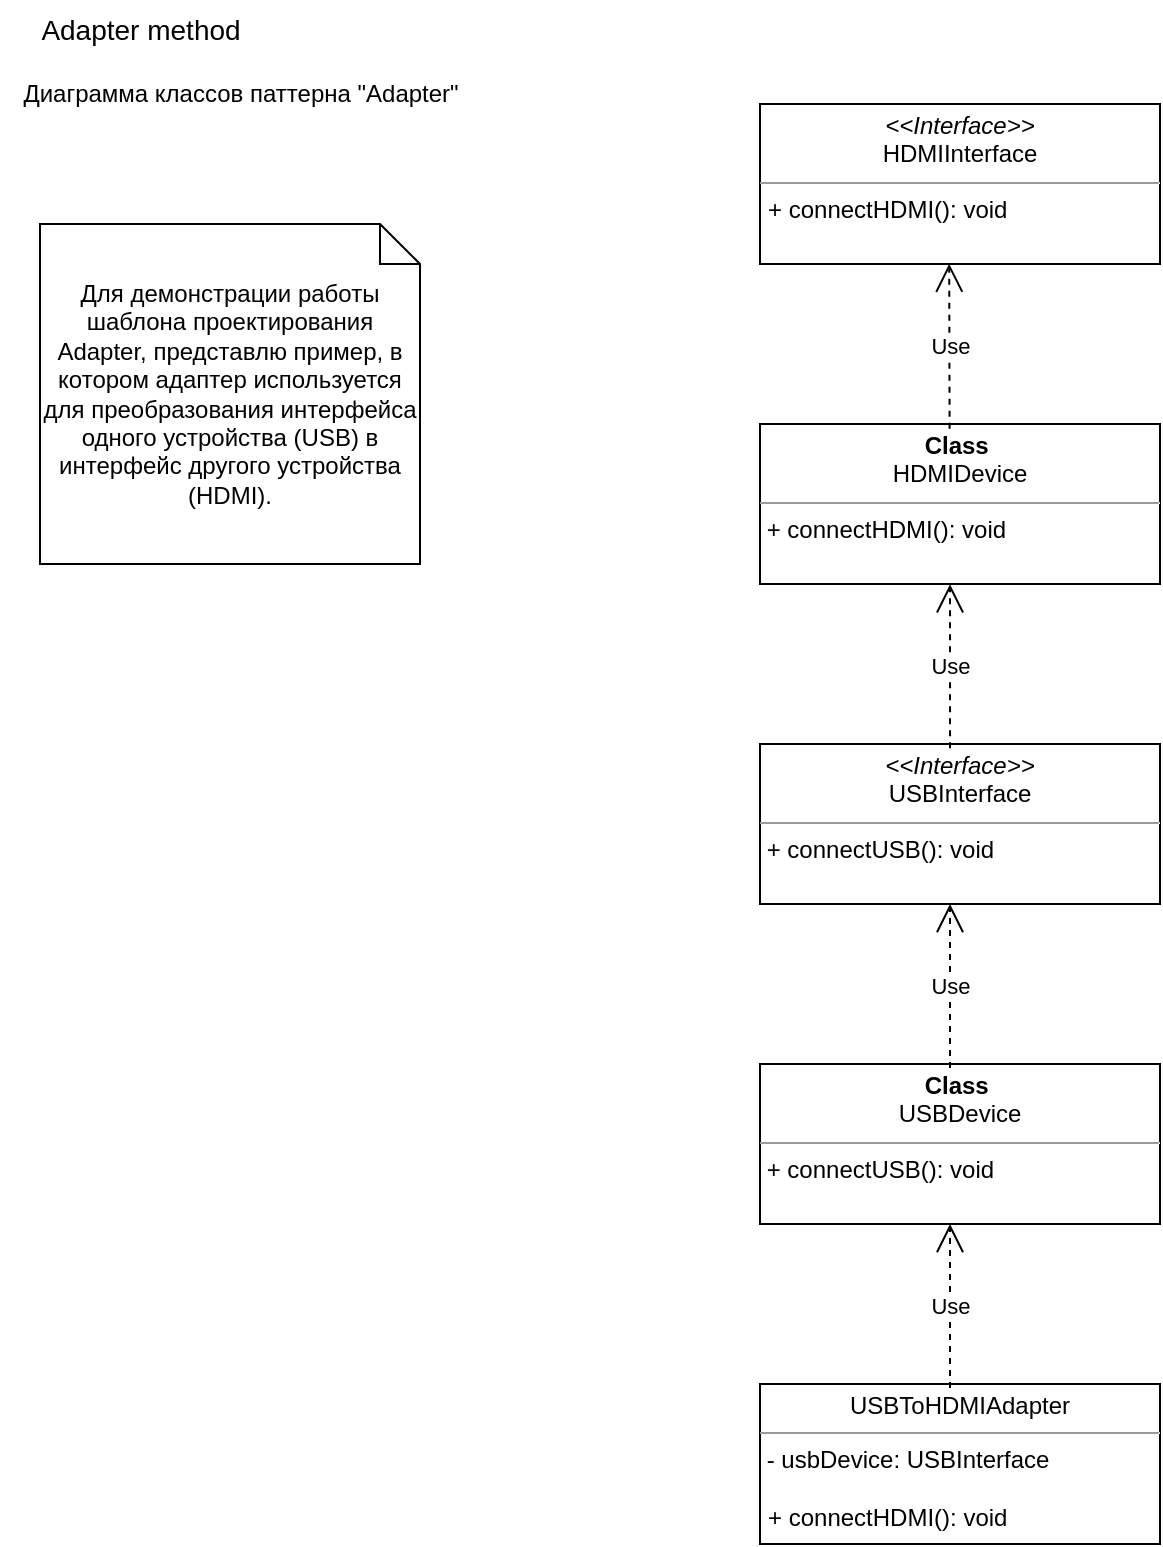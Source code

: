 <mxfile version="21.6.5" type="device">
  <diagram name="Страница 1" id="cKW-T-5nnkgJHS1upnvU">
    <mxGraphModel dx="989" dy="589" grid="1" gridSize="10" guides="0" tooltips="1" connect="1" arrows="1" fold="1" page="1" pageScale="1" pageWidth="827" pageHeight="1169" math="0" shadow="0">
      <root>
        <mxCell id="0" />
        <mxCell id="1" parent="0" />
        <mxCell id="GsknchvEnhREbcNgrHTX-1" value="&lt;font style=&quot;font-size: 14px;&quot;&gt;Adapter method&lt;/font&gt;" style="text;html=1;align=center;verticalAlign=middle;resizable=0;points=[];autosize=1;strokeColor=none;fillColor=none;" vertex="1" parent="1">
          <mxGeometry x="30" y="28" width="120" height="30" as="geometry" />
        </mxCell>
        <mxCell id="GsknchvEnhREbcNgrHTX-3" value="Диаграмма классов паттерна &quot;Adapter&quot;" style="text;html=1;align=center;verticalAlign=middle;resizable=0;points=[];autosize=1;strokeColor=none;fillColor=none;" vertex="1" parent="1">
          <mxGeometry x="20" y="60" width="240" height="30" as="geometry" />
        </mxCell>
        <mxCell id="GsknchvEnhREbcNgrHTX-6" value="Для демонстрации работы шаблона проектирования Adapter, представлю пример, в котором адаптер используется для преобразования интерфейса одного устройства (USB) в интерфейс другого устройства (HDMI)." style="shape=note;size=20;whiteSpace=wrap;html=1;" vertex="1" parent="1">
          <mxGeometry x="40" y="140" width="190" height="170" as="geometry" />
        </mxCell>
        <mxCell id="GsknchvEnhREbcNgrHTX-7" value="&lt;p style=&quot;margin:0px;margin-top:4px;text-align:center;&quot;&gt;&lt;i&gt;&amp;lt;&amp;lt;Interface&amp;gt;&amp;gt;&lt;/i&gt;&lt;br&gt;HDMIInterface&lt;br&gt;&lt;/p&gt;&lt;hr size=&quot;1&quot;&gt;&lt;p style=&quot;margin:0px;margin-left:4px;&quot;&gt;+&amp;nbsp;connectHDMI(): void&lt;br&gt;&lt;/p&gt;&lt;p style=&quot;margin:0px;margin-left:4px;&quot;&gt;&lt;br&gt;&lt;/p&gt;" style="verticalAlign=top;align=left;overflow=fill;fontSize=12;fontFamily=Helvetica;html=1;whiteSpace=wrap;" vertex="1" parent="1">
          <mxGeometry x="400" y="80" width="200" height="80" as="geometry" />
        </mxCell>
        <mxCell id="GsknchvEnhREbcNgrHTX-9" value="&lt;p style=&quot;margin:0px;margin-top:4px;text-align:center;&quot;&gt;&lt;b&gt;Class&amp;nbsp;&lt;/b&gt;&lt;/p&gt;&lt;div style=&quot;text-align: center;&quot;&gt;&lt;span style=&quot;background-color: initial;&quot;&gt;HDMIDevice&lt;/span&gt;&lt;/div&gt;&lt;hr size=&quot;1&quot;&gt;&lt;p style=&quot;margin:0px;margin-left:4px;&quot;&gt;&lt;/p&gt;&amp;nbsp;+ connectHDMI(): void&lt;p style=&quot;margin:0px;margin-left:4px;&quot;&gt;&lt;br&gt;&lt;/p&gt;" style="verticalAlign=top;align=left;overflow=fill;fontSize=12;fontFamily=Helvetica;html=1;whiteSpace=wrap;" vertex="1" parent="1">
          <mxGeometry x="400" y="240" width="200" height="80" as="geometry" />
        </mxCell>
        <mxCell id="GsknchvEnhREbcNgrHTX-10" value="&lt;p style=&quot;margin:0px;margin-top:4px;text-align:center;&quot;&gt;&lt;b&gt;Class&amp;nbsp;&lt;/b&gt;&lt;/p&gt;&lt;div style=&quot;text-align: center;&quot;&gt;USBDevice &lt;br&gt;&lt;/div&gt;&lt;hr size=&quot;1&quot;&gt;&lt;p style=&quot;margin:0px;margin-left:4px;&quot;&gt;&lt;/p&gt;&amp;nbsp;+&amp;nbsp;connectUSB(): void&lt;p style=&quot;margin:0px;margin-left:4px;&quot;&gt;&lt;br&gt;&lt;/p&gt;" style="verticalAlign=top;align=left;overflow=fill;fontSize=12;fontFamily=Helvetica;html=1;whiteSpace=wrap;" vertex="1" parent="1">
          <mxGeometry x="400" y="560" width="200" height="80" as="geometry" />
        </mxCell>
        <mxCell id="GsknchvEnhREbcNgrHTX-12" value="&lt;p style=&quot;margin:0px;margin-top:4px;text-align:center;&quot;&gt;&lt;i&gt;&amp;lt;&amp;lt;Interface&amp;gt;&amp;gt;&lt;/i&gt;&lt;br&gt; USBInterface&lt;br&gt;&lt;/p&gt;&lt;hr size=&quot;1&quot;&gt;&lt;p style=&quot;margin:0px;margin-left:4px;&quot;&gt;&lt;/p&gt;&amp;nbsp;+ connectUSB(): void&lt;p style=&quot;margin:0px;margin-left:4px;&quot;&gt;&lt;br&gt;&lt;/p&gt;" style="verticalAlign=top;align=left;overflow=fill;fontSize=12;fontFamily=Helvetica;html=1;whiteSpace=wrap;" vertex="1" parent="1">
          <mxGeometry x="400" y="400" width="200" height="80" as="geometry" />
        </mxCell>
        <mxCell id="GsknchvEnhREbcNgrHTX-21" value="&lt;p style=&quot;margin:0px;margin-top:4px;text-align:center;&quot;&gt;USBToHDMIAdapter&lt;br&gt;&lt;/p&gt;&lt;hr size=&quot;1&quot;&gt;&lt;p style=&quot;margin:0px;margin-left:4px;&quot;&gt;&lt;/p&gt;&amp;nbsp;- usbDevice: USBInterface&lt;br&gt;&lt;br&gt;&lt;p style=&quot;margin:0px;margin-left:4px;&quot;&gt;+ connectHDMI(): void&lt;br&gt;&lt;/p&gt;" style="verticalAlign=top;align=left;overflow=fill;fontSize=12;fontFamily=Helvetica;html=1;whiteSpace=wrap;" vertex="1" parent="1">
          <mxGeometry x="400" y="720" width="200" height="80" as="geometry" />
        </mxCell>
        <mxCell id="GsknchvEnhREbcNgrHTX-24" value="Use" style="endArrow=open;endSize=12;dashed=1;html=1;rounded=0;entryX=0.473;entryY=0.998;entryDx=0;entryDy=0;entryPerimeter=0;exitX=0.474;exitY=0.029;exitDx=0;exitDy=0;exitPerimeter=0;" edge="1" parent="1" source="GsknchvEnhREbcNgrHTX-9" target="GsknchvEnhREbcNgrHTX-7">
          <mxGeometry width="160" relative="1" as="geometry">
            <mxPoint x="400" y="340" as="sourcePoint" />
            <mxPoint x="560" y="340" as="targetPoint" />
          </mxGeometry>
        </mxCell>
        <mxCell id="GsknchvEnhREbcNgrHTX-25" value="Use" style="endArrow=open;endSize=12;dashed=1;html=1;rounded=0;entryX=0.473;entryY=0.998;entryDx=0;entryDy=0;entryPerimeter=0;exitX=0.474;exitY=0.029;exitDx=0;exitDy=0;exitPerimeter=0;" edge="1" parent="1">
          <mxGeometry width="160" relative="1" as="geometry">
            <mxPoint x="495" y="402.16" as="sourcePoint" />
            <mxPoint x="495" y="320.16" as="targetPoint" />
          </mxGeometry>
        </mxCell>
        <mxCell id="GsknchvEnhREbcNgrHTX-26" value="Use" style="endArrow=open;endSize=12;dashed=1;html=1;rounded=0;entryX=0.473;entryY=0.998;entryDx=0;entryDy=0;entryPerimeter=0;exitX=0.474;exitY=0.029;exitDx=0;exitDy=0;exitPerimeter=0;" edge="1" parent="1">
          <mxGeometry width="160" relative="1" as="geometry">
            <mxPoint x="495" y="562" as="sourcePoint" />
            <mxPoint x="495" y="480" as="targetPoint" />
          </mxGeometry>
        </mxCell>
        <mxCell id="GsknchvEnhREbcNgrHTX-27" value="Use" style="endArrow=open;endSize=12;dashed=1;html=1;rounded=0;entryX=0.473;entryY=0.998;entryDx=0;entryDy=0;entryPerimeter=0;exitX=0.474;exitY=0.029;exitDx=0;exitDy=0;exitPerimeter=0;" edge="1" parent="1">
          <mxGeometry width="160" relative="1" as="geometry">
            <mxPoint x="495" y="722" as="sourcePoint" />
            <mxPoint x="495" y="640" as="targetPoint" />
          </mxGeometry>
        </mxCell>
      </root>
    </mxGraphModel>
  </diagram>
</mxfile>